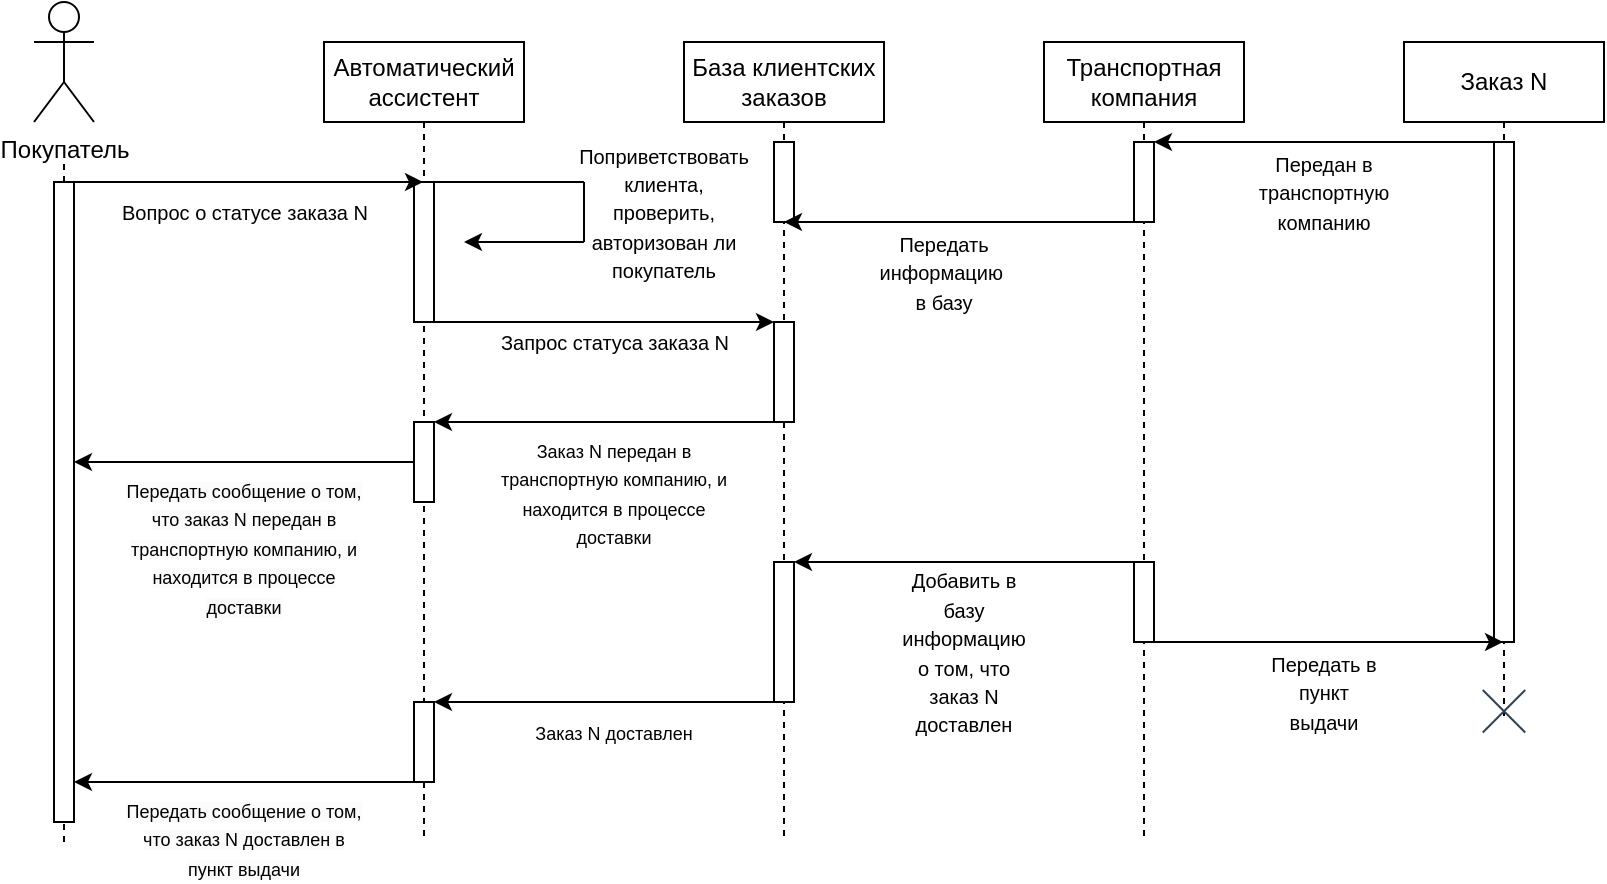 <mxfile version="21.1.4" type="github">
  <diagram name="Page-1" id="2YBvvXClWsGukQMizWep">
    <mxGraphModel dx="835" dy="488" grid="1" gridSize="10" guides="1" tooltips="1" connect="1" arrows="1" fold="1" page="1" pageScale="1" pageWidth="850" pageHeight="1100" math="0" shadow="0">
      <root>
        <mxCell id="0" />
        <mxCell id="1" parent="0" />
        <mxCell id="7gnjKlUbNgWh5rUze1_p-7" value="Покупатель" style="shape=umlActor;verticalLabelPosition=bottom;verticalAlign=top;html=1;outlineConnect=0;" vertex="1" parent="1">
          <mxGeometry x="75" y="20" width="30" height="60" as="geometry" />
        </mxCell>
        <mxCell id="7gnjKlUbNgWh5rUze1_p-10" value="" style="endArrow=none;dashed=1;html=1;rounded=0;" edge="1" parent="1" source="7gnjKlUbNgWh5rUze1_p-14">
          <mxGeometry width="50" height="50" relative="1" as="geometry">
            <mxPoint x="90" y="320" as="sourcePoint" />
            <mxPoint x="90" y="100" as="targetPoint" />
          </mxGeometry>
        </mxCell>
        <mxCell id="7gnjKlUbNgWh5rUze1_p-15" value="" style="endArrow=none;dashed=1;html=1;rounded=0;" edge="1" parent="1" target="7gnjKlUbNgWh5rUze1_p-14">
          <mxGeometry width="50" height="50" relative="1" as="geometry">
            <mxPoint x="90" y="440" as="sourcePoint" />
            <mxPoint x="90" y="100" as="targetPoint" />
          </mxGeometry>
        </mxCell>
        <mxCell id="7gnjKlUbNgWh5rUze1_p-14" value="" style="html=1;points=[];perimeter=orthogonalPerimeter;outlineConnect=0;targetShapes=umlLifeline;portConstraint=eastwest;newEdgeStyle={&quot;edgeStyle&quot;:&quot;elbowEdgeStyle&quot;,&quot;elbow&quot;:&quot;vertical&quot;,&quot;curved&quot;:0,&quot;rounded&quot;:0};" vertex="1" parent="1">
          <mxGeometry x="85" y="110" width="10" height="320" as="geometry" />
        </mxCell>
        <mxCell id="7gnjKlUbNgWh5rUze1_p-17" value="Автоматический ассистент" style="shape=umlLifeline;perimeter=lifelinePerimeter;whiteSpace=wrap;html=1;container=0;dropTarget=0;collapsible=0;recursiveResize=0;outlineConnect=0;portConstraint=eastwest;newEdgeStyle={&quot;edgeStyle&quot;:&quot;elbowEdgeStyle&quot;,&quot;elbow&quot;:&quot;vertical&quot;,&quot;curved&quot;:0,&quot;rounded&quot;:0};" vertex="1" parent="1">
          <mxGeometry x="220" y="40" width="100" height="400" as="geometry" />
        </mxCell>
        <mxCell id="7gnjKlUbNgWh5rUze1_p-18" value="" style="html=1;points=[];perimeter=orthogonalPerimeter;outlineConnect=0;targetShapes=umlLifeline;portConstraint=eastwest;newEdgeStyle={&quot;edgeStyle&quot;:&quot;elbowEdgeStyle&quot;,&quot;elbow&quot;:&quot;vertical&quot;,&quot;curved&quot;:0,&quot;rounded&quot;:0};" vertex="1" parent="7gnjKlUbNgWh5rUze1_p-17">
          <mxGeometry x="45" y="70" width="10" height="70" as="geometry" />
        </mxCell>
        <mxCell id="7gnjKlUbNgWh5rUze1_p-43" value="" style="html=1;points=[];perimeter=orthogonalPerimeter;outlineConnect=0;targetShapes=umlLifeline;portConstraint=eastwest;newEdgeStyle={&quot;edgeStyle&quot;:&quot;elbowEdgeStyle&quot;,&quot;elbow&quot;:&quot;vertical&quot;,&quot;curved&quot;:0,&quot;rounded&quot;:0};" vertex="1" parent="7gnjKlUbNgWh5rUze1_p-17">
          <mxGeometry x="45" y="190" width="10" height="40" as="geometry" />
        </mxCell>
        <mxCell id="7gnjKlUbNgWh5rUze1_p-61" value="" style="html=1;points=[];perimeter=orthogonalPerimeter;outlineConnect=0;targetShapes=umlLifeline;portConstraint=eastwest;newEdgeStyle={&quot;edgeStyle&quot;:&quot;elbowEdgeStyle&quot;,&quot;elbow&quot;:&quot;vertical&quot;,&quot;curved&quot;:0,&quot;rounded&quot;:0};" vertex="1" parent="7gnjKlUbNgWh5rUze1_p-17">
          <mxGeometry x="45" y="330" width="10" height="40" as="geometry" />
        </mxCell>
        <mxCell id="7gnjKlUbNgWh5rUze1_p-19" value="Транспортная компания" style="shape=umlLifeline;perimeter=lifelinePerimeter;whiteSpace=wrap;html=1;container=0;dropTarget=0;collapsible=0;recursiveResize=0;outlineConnect=0;portConstraint=eastwest;newEdgeStyle={&quot;edgeStyle&quot;:&quot;elbowEdgeStyle&quot;,&quot;elbow&quot;:&quot;vertical&quot;,&quot;curved&quot;:0,&quot;rounded&quot;:0};" vertex="1" parent="1">
          <mxGeometry x="580" y="40" width="100" height="400" as="geometry" />
        </mxCell>
        <mxCell id="7gnjKlUbNgWh5rUze1_p-20" value="" style="html=1;points=[];perimeter=orthogonalPerimeter;outlineConnect=0;targetShapes=umlLifeline;portConstraint=eastwest;newEdgeStyle={&quot;edgeStyle&quot;:&quot;elbowEdgeStyle&quot;,&quot;elbow&quot;:&quot;vertical&quot;,&quot;curved&quot;:0,&quot;rounded&quot;:0};" vertex="1" parent="7gnjKlUbNgWh5rUze1_p-19">
          <mxGeometry x="45" y="50" width="10" height="40" as="geometry" />
        </mxCell>
        <mxCell id="7gnjKlUbNgWh5rUze1_p-41" value="" style="html=1;points=[];perimeter=orthogonalPerimeter;outlineConnect=0;targetShapes=umlLifeline;portConstraint=eastwest;newEdgeStyle={&quot;edgeStyle&quot;:&quot;elbowEdgeStyle&quot;,&quot;elbow&quot;:&quot;vertical&quot;,&quot;curved&quot;:0,&quot;rounded&quot;:0};" vertex="1" parent="7gnjKlUbNgWh5rUze1_p-19">
          <mxGeometry x="45" y="260" width="10" height="40" as="geometry" />
        </mxCell>
        <mxCell id="7gnjKlUbNgWh5rUze1_p-21" value="База клиентских заказов" style="shape=umlLifeline;perimeter=lifelinePerimeter;whiteSpace=wrap;html=1;container=0;dropTarget=0;collapsible=0;recursiveResize=0;outlineConnect=0;portConstraint=eastwest;newEdgeStyle={&quot;edgeStyle&quot;:&quot;elbowEdgeStyle&quot;,&quot;elbow&quot;:&quot;vertical&quot;,&quot;curved&quot;:0,&quot;rounded&quot;:0};" vertex="1" parent="1">
          <mxGeometry x="400" y="40" width="100" height="400" as="geometry" />
        </mxCell>
        <mxCell id="7gnjKlUbNgWh5rUze1_p-22" value="" style="html=1;points=[];perimeter=orthogonalPerimeter;outlineConnect=0;targetShapes=umlLifeline;portConstraint=eastwest;newEdgeStyle={&quot;edgeStyle&quot;:&quot;elbowEdgeStyle&quot;,&quot;elbow&quot;:&quot;vertical&quot;,&quot;curved&quot;:0,&quot;rounded&quot;:0};" vertex="1" parent="7gnjKlUbNgWh5rUze1_p-21">
          <mxGeometry x="45" y="140" width="10" height="50" as="geometry" />
        </mxCell>
        <mxCell id="7gnjKlUbNgWh5rUze1_p-32" value="" style="html=1;points=[];perimeter=orthogonalPerimeter;outlineConnect=0;targetShapes=umlLifeline;portConstraint=eastwest;newEdgeStyle={&quot;edgeStyle&quot;:&quot;elbowEdgeStyle&quot;,&quot;elbow&quot;:&quot;vertical&quot;,&quot;curved&quot;:0,&quot;rounded&quot;:0};" vertex="1" parent="7gnjKlUbNgWh5rUze1_p-21">
          <mxGeometry x="45" y="50" width="10" height="40" as="geometry" />
        </mxCell>
        <mxCell id="7gnjKlUbNgWh5rUze1_p-46" value="" style="html=1;points=[];perimeter=orthogonalPerimeter;outlineConnect=0;targetShapes=umlLifeline;portConstraint=eastwest;newEdgeStyle={&quot;edgeStyle&quot;:&quot;elbowEdgeStyle&quot;,&quot;elbow&quot;:&quot;vertical&quot;,&quot;curved&quot;:0,&quot;rounded&quot;:0};" vertex="1" parent="7gnjKlUbNgWh5rUze1_p-21">
          <mxGeometry x="45" y="260" width="10" height="70" as="geometry" />
        </mxCell>
        <mxCell id="7gnjKlUbNgWh5rUze1_p-23" value="" style="endArrow=classic;html=1;rounded=0;" edge="1" parent="1" target="7gnjKlUbNgWh5rUze1_p-17">
          <mxGeometry width="50" height="50" relative="1" as="geometry">
            <mxPoint x="90" y="110" as="sourcePoint" />
            <mxPoint x="410" y="180" as="targetPoint" />
          </mxGeometry>
        </mxCell>
        <mxCell id="7gnjKlUbNgWh5rUze1_p-24" value="&lt;font style=&quot;font-size: 10px;&quot;&gt;Вопрос о статусе заказа N&lt;/font&gt;" style="text;html=1;align=center;verticalAlign=middle;resizable=0;points=[];autosize=1;strokeColor=none;fillColor=none;" vertex="1" parent="1">
          <mxGeometry x="105" y="110" width="150" height="30" as="geometry" />
        </mxCell>
        <mxCell id="7gnjKlUbNgWh5rUze1_p-26" value="" style="endArrow=classic;html=1;rounded=0;" edge="1" parent="1" source="7gnjKlUbNgWh5rUze1_p-18" target="7gnjKlUbNgWh5rUze1_p-22">
          <mxGeometry width="50" height="50" relative="1" as="geometry">
            <mxPoint x="360" y="230" as="sourcePoint" />
            <mxPoint x="410" y="180" as="targetPoint" />
          </mxGeometry>
        </mxCell>
        <mxCell id="7gnjKlUbNgWh5rUze1_p-27" value="&lt;font style=&quot;font-size: 10px;&quot;&gt;Запрос статуса заказа N&lt;/font&gt;" style="text;html=1;align=center;verticalAlign=middle;resizable=0;points=[];autosize=1;strokeColor=none;fillColor=none;" vertex="1" parent="1">
          <mxGeometry x="295" y="175" width="140" height="30" as="geometry" />
        </mxCell>
        <mxCell id="7gnjKlUbNgWh5rUze1_p-28" value="Заказ N" style="shape=umlLifeline;perimeter=lifelinePerimeter;whiteSpace=wrap;html=1;container=0;dropTarget=0;collapsible=0;recursiveResize=0;outlineConnect=0;portConstraint=eastwest;newEdgeStyle={&quot;edgeStyle&quot;:&quot;elbowEdgeStyle&quot;,&quot;elbow&quot;:&quot;vertical&quot;,&quot;curved&quot;:0,&quot;rounded&quot;:0};" vertex="1" parent="1">
          <mxGeometry x="760" y="40" width="100" height="340" as="geometry" />
        </mxCell>
        <mxCell id="7gnjKlUbNgWh5rUze1_p-29" value="" style="html=1;points=[];perimeter=orthogonalPerimeter;outlineConnect=0;targetShapes=umlLifeline;portConstraint=eastwest;newEdgeStyle={&quot;edgeStyle&quot;:&quot;elbowEdgeStyle&quot;,&quot;elbow&quot;:&quot;vertical&quot;,&quot;curved&quot;:0,&quot;rounded&quot;:0};" vertex="1" parent="7gnjKlUbNgWh5rUze1_p-28">
          <mxGeometry x="45" y="50" width="10" height="250" as="geometry" />
        </mxCell>
        <mxCell id="7gnjKlUbNgWh5rUze1_p-30" value="" style="endArrow=classic;html=1;rounded=0;" edge="1" parent="1" source="7gnjKlUbNgWh5rUze1_p-29" target="7gnjKlUbNgWh5rUze1_p-20">
          <mxGeometry width="50" height="50" relative="1" as="geometry">
            <mxPoint x="430" y="260" as="sourcePoint" />
            <mxPoint x="480" y="210" as="targetPoint" />
            <Array as="points">
              <mxPoint x="720" y="90" />
              <mxPoint x="670" y="90" />
            </Array>
          </mxGeometry>
        </mxCell>
        <mxCell id="7gnjKlUbNgWh5rUze1_p-31" value="&lt;font style=&quot;font-size: 10px;&quot;&gt;Передан в транспортную компанию&lt;/font&gt;" style="text;html=1;strokeColor=none;fillColor=none;align=center;verticalAlign=middle;whiteSpace=wrap;rounded=0;" vertex="1" parent="1">
          <mxGeometry x="690" y="100" width="60" height="30" as="geometry" />
        </mxCell>
        <mxCell id="7gnjKlUbNgWh5rUze1_p-33" style="edgeStyle=elbowEdgeStyle;rounded=0;orthogonalLoop=1;jettySize=auto;html=1;elbow=vertical;curved=0;" edge="1" parent="1" source="7gnjKlUbNgWh5rUze1_p-20" target="7gnjKlUbNgWh5rUze1_p-21">
          <mxGeometry relative="1" as="geometry">
            <Array as="points">
              <mxPoint x="563" y="130" />
            </Array>
          </mxGeometry>
        </mxCell>
        <mxCell id="7gnjKlUbNgWh5rUze1_p-34" value="&lt;font style=&quot;font-size: 10px;&quot;&gt;Передать информацию&amp;nbsp; в базу&lt;/font&gt;" style="text;html=1;strokeColor=none;fillColor=none;align=center;verticalAlign=middle;whiteSpace=wrap;rounded=0;" vertex="1" parent="1">
          <mxGeometry x="500" y="140" width="60" height="30" as="geometry" />
        </mxCell>
        <mxCell id="7gnjKlUbNgWh5rUze1_p-37" value="" style="endArrow=none;html=1;rounded=0;endFill=0;" edge="1" parent="1" source="7gnjKlUbNgWh5rUze1_p-18">
          <mxGeometry width="50" height="50" relative="1" as="geometry">
            <mxPoint x="320" y="150" as="sourcePoint" />
            <mxPoint x="350" y="110" as="targetPoint" />
          </mxGeometry>
        </mxCell>
        <mxCell id="7gnjKlUbNgWh5rUze1_p-38" value="" style="endArrow=none;html=1;rounded=0;" edge="1" parent="1">
          <mxGeometry width="50" height="50" relative="1" as="geometry">
            <mxPoint x="350" y="110" as="sourcePoint" />
            <mxPoint x="350" y="140" as="targetPoint" />
          </mxGeometry>
        </mxCell>
        <mxCell id="7gnjKlUbNgWh5rUze1_p-39" value="" style="endArrow=classic;html=1;rounded=0;" edge="1" parent="1">
          <mxGeometry width="50" height="50" relative="1" as="geometry">
            <mxPoint x="350" y="140" as="sourcePoint" />
            <mxPoint x="290" y="140" as="targetPoint" />
          </mxGeometry>
        </mxCell>
        <mxCell id="7gnjKlUbNgWh5rUze1_p-40" value="&lt;font style=&quot;font-size: 10px;&quot;&gt;Поприветствовать клиента, проверить, авторизован ли покупатель&lt;/font&gt;" style="text;html=1;strokeColor=none;fillColor=none;align=center;verticalAlign=middle;whiteSpace=wrap;rounded=0;" vertex="1" parent="1">
          <mxGeometry x="360" y="110" width="60" height="30" as="geometry" />
        </mxCell>
        <mxCell id="7gnjKlUbNgWh5rUze1_p-42" value="" style="endArrow=classic;html=1;rounded=0;" edge="1" parent="1" source="7gnjKlUbNgWh5rUze1_p-22" target="7gnjKlUbNgWh5rUze1_p-43">
          <mxGeometry width="50" height="50" relative="1" as="geometry">
            <mxPoint x="430" y="280" as="sourcePoint" />
            <mxPoint x="340" y="230" as="targetPoint" />
          </mxGeometry>
        </mxCell>
        <mxCell id="7gnjKlUbNgWh5rUze1_p-45" value="&lt;font style=&quot;font-size: 9px;&quot;&gt;Заказ N передан в транспортную компанию, и находится в процессе доставки&lt;/font&gt;" style="text;html=1;strokeColor=none;fillColor=none;align=center;verticalAlign=middle;whiteSpace=wrap;rounded=0;" vertex="1" parent="1">
          <mxGeometry x="305" y="250" width="120" height="30" as="geometry" />
        </mxCell>
        <mxCell id="7gnjKlUbNgWh5rUze1_p-47" value="" style="endArrow=classic;html=1;rounded=0;" edge="1" parent="1" source="7gnjKlUbNgWh5rUze1_p-41" target="7gnjKlUbNgWh5rUze1_p-46">
          <mxGeometry width="50" height="50" relative="1" as="geometry">
            <mxPoint x="430" y="300" as="sourcePoint" />
            <mxPoint x="480" y="250" as="targetPoint" />
            <Array as="points">
              <mxPoint x="540" y="300" />
            </Array>
          </mxGeometry>
        </mxCell>
        <mxCell id="7gnjKlUbNgWh5rUze1_p-49" value="&lt;font style=&quot;font-size: 10px;&quot;&gt;Добавить в базу информацию о том, что заказ N доставлен&lt;/font&gt;" style="text;html=1;strokeColor=none;fillColor=none;align=center;verticalAlign=middle;whiteSpace=wrap;rounded=0;" vertex="1" parent="1">
          <mxGeometry x="510" y="330" width="60" height="30" as="geometry" />
        </mxCell>
        <mxCell id="7gnjKlUbNgWh5rUze1_p-56" value="" style="shape=cross;whiteSpace=wrap;html=1;rotation=45;fillColor=#000000;fontColor=#ffffff;strokeColor=#314354;size=0;" vertex="1" parent="1">
          <mxGeometry x="795" y="359.64" width="30" height="30" as="geometry" />
        </mxCell>
        <mxCell id="7gnjKlUbNgWh5rUze1_p-57" style="edgeStyle=elbowEdgeStyle;rounded=0;orthogonalLoop=1;jettySize=auto;html=1;elbow=vertical;curved=0;" edge="1" parent="1" source="7gnjKlUbNgWh5rUze1_p-41" target="7gnjKlUbNgWh5rUze1_p-28">
          <mxGeometry relative="1" as="geometry">
            <Array as="points">
              <mxPoint x="698" y="340" />
            </Array>
          </mxGeometry>
        </mxCell>
        <mxCell id="7gnjKlUbNgWh5rUze1_p-58" value="&lt;font style=&quot;font-size: 10px;&quot;&gt;Передать в пункт выдачи&lt;/font&gt;" style="text;html=1;strokeColor=none;fillColor=none;align=center;verticalAlign=middle;whiteSpace=wrap;rounded=0;" vertex="1" parent="1">
          <mxGeometry x="690" y="350" width="60" height="30" as="geometry" />
        </mxCell>
        <mxCell id="7gnjKlUbNgWh5rUze1_p-62" style="edgeStyle=elbowEdgeStyle;rounded=0;orthogonalLoop=1;jettySize=auto;html=1;elbow=vertical;curved=0;" edge="1" parent="1" source="7gnjKlUbNgWh5rUze1_p-46" target="7gnjKlUbNgWh5rUze1_p-61">
          <mxGeometry relative="1" as="geometry">
            <Array as="points">
              <mxPoint x="320" y="370" />
              <mxPoint x="330" y="370" />
            </Array>
          </mxGeometry>
        </mxCell>
        <mxCell id="7gnjKlUbNgWh5rUze1_p-63" style="edgeStyle=elbowEdgeStyle;rounded=0;orthogonalLoop=1;jettySize=auto;html=1;elbow=vertical;curved=0;" edge="1" parent="1" source="7gnjKlUbNgWh5rUze1_p-43" target="7gnjKlUbNgWh5rUze1_p-14">
          <mxGeometry relative="1" as="geometry" />
        </mxCell>
        <mxCell id="7gnjKlUbNgWh5rUze1_p-64" value="&lt;span style=&quot;color: rgb(0, 0, 0); font-family: Helvetica; font-size: 9px; font-style: normal; font-variant-ligatures: normal; font-variant-caps: normal; font-weight: 400; letter-spacing: normal; orphans: 2; text-indent: 0px; text-transform: none; widows: 2; word-spacing: 0px; -webkit-text-stroke-width: 0px; background-color: rgb(251, 251, 251); text-decoration-thickness: initial; text-decoration-style: initial; text-decoration-color: initial; float: none; display: inline !important;&quot;&gt;Передать сообщение о том, что заказ N передан в транспортную компанию, и находится в процессе доставки&lt;/span&gt;" style="text;whiteSpace=wrap;html=1;align=center;" vertex="1" parent="1">
          <mxGeometry x="120" y="250" width="120" height="40" as="geometry" />
        </mxCell>
        <mxCell id="7gnjKlUbNgWh5rUze1_p-66" value="&lt;font style=&quot;font-size: 9px;&quot;&gt;Заказ N доставлен&lt;/font&gt;" style="text;html=1;strokeColor=none;fillColor=none;align=center;verticalAlign=middle;whiteSpace=wrap;rounded=0;" vertex="1" parent="1">
          <mxGeometry x="305" y="370" width="120" height="30" as="geometry" />
        </mxCell>
        <mxCell id="7gnjKlUbNgWh5rUze1_p-67" style="edgeStyle=elbowEdgeStyle;rounded=0;orthogonalLoop=1;jettySize=auto;html=1;elbow=vertical;curved=0;" edge="1" parent="1" source="7gnjKlUbNgWh5rUze1_p-61" target="7gnjKlUbNgWh5rUze1_p-14">
          <mxGeometry relative="1" as="geometry">
            <Array as="points">
              <mxPoint x="180" y="410" />
            </Array>
          </mxGeometry>
        </mxCell>
        <mxCell id="7gnjKlUbNgWh5rUze1_p-69" value="&lt;span style=&quot;color: rgb(0, 0, 0); font-family: Helvetica; font-size: 9px; font-style: normal; font-variant-ligatures: normal; font-variant-caps: normal; font-weight: 400; letter-spacing: normal; orphans: 2; text-indent: 0px; text-transform: none; widows: 2; word-spacing: 0px; -webkit-text-stroke-width: 0px; background-color: rgb(251, 251, 251); text-decoration-thickness: initial; text-decoration-style: initial; text-decoration-color: initial; float: none; display: inline !important;&quot;&gt;Передать сообщение о том, что заказ N доставлен в пункт выдачи&lt;/span&gt;" style="text;whiteSpace=wrap;html=1;align=center;" vertex="1" parent="1">
          <mxGeometry x="120" y="410" width="120" height="40" as="geometry" />
        </mxCell>
      </root>
    </mxGraphModel>
  </diagram>
</mxfile>
